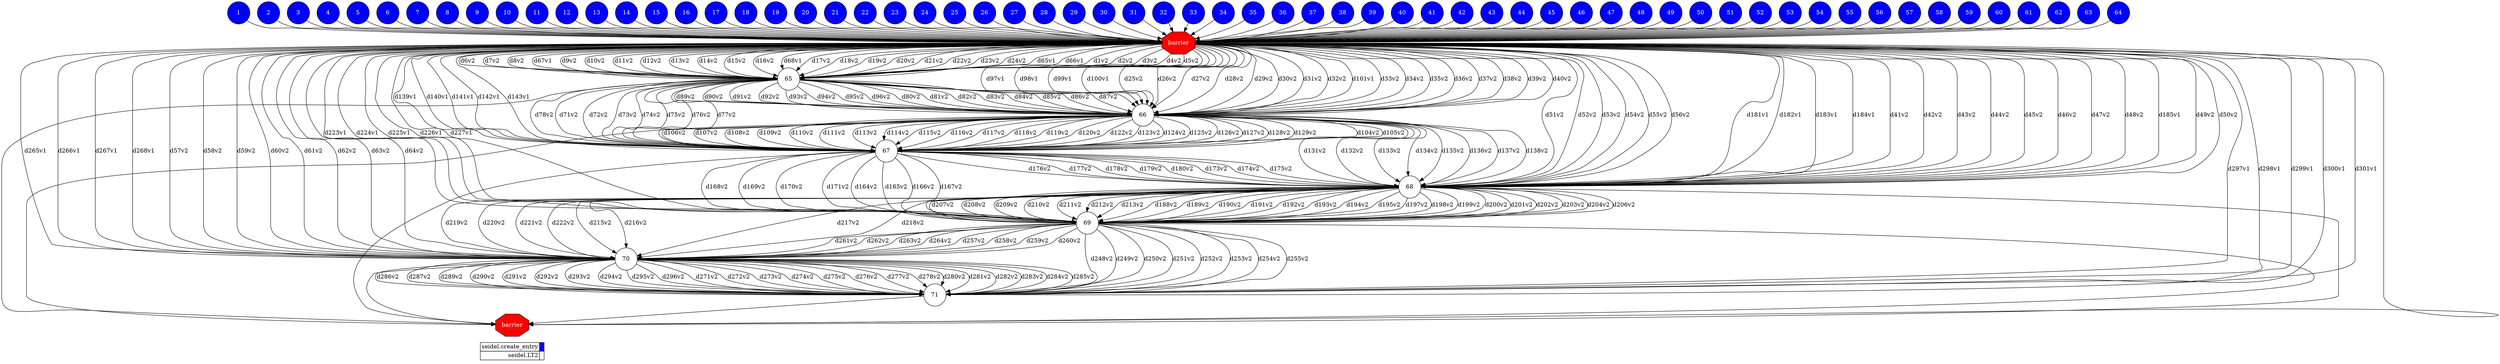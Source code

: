 digraph {
  rankdir=TB;
  labeljust="l";
  subgraph dependence_graph {
    ranksep=0.20;
    node[height=0.75];

1[shape=circle, style=filled fillcolor="#0000ff" fontcolor="#ffffff"];
2[shape=circle, style=filled fillcolor="#0000ff" fontcolor="#ffffff"];
3[shape=circle, style=filled fillcolor="#0000ff" fontcolor="#ffffff"];
4[shape=circle, style=filled fillcolor="#0000ff" fontcolor="#ffffff"];
5[shape=circle, style=filled fillcolor="#0000ff" fontcolor="#ffffff"];
6[shape=circle, style=filled fillcolor="#0000ff" fontcolor="#ffffff"];
7[shape=circle, style=filled fillcolor="#0000ff" fontcolor="#ffffff"];
8[shape=circle, style=filled fillcolor="#0000ff" fontcolor="#ffffff"];
9[shape=circle, style=filled fillcolor="#0000ff" fontcolor="#ffffff"];
10[shape=circle, style=filled fillcolor="#0000ff" fontcolor="#ffffff"];
11[shape=circle, style=filled fillcolor="#0000ff" fontcolor="#ffffff"];
12[shape=circle, style=filled fillcolor="#0000ff" fontcolor="#ffffff"];
13[shape=circle, style=filled fillcolor="#0000ff" fontcolor="#ffffff"];
14[shape=circle, style=filled fillcolor="#0000ff" fontcolor="#ffffff"];
15[shape=circle, style=filled fillcolor="#0000ff" fontcolor="#ffffff"];
16[shape=circle, style=filled fillcolor="#0000ff" fontcolor="#ffffff"];
17[shape=circle, style=filled fillcolor="#0000ff" fontcolor="#ffffff"];
18[shape=circle, style=filled fillcolor="#0000ff" fontcolor="#ffffff"];
19[shape=circle, style=filled fillcolor="#0000ff" fontcolor="#ffffff"];
20[shape=circle, style=filled fillcolor="#0000ff" fontcolor="#ffffff"];
21[shape=circle, style=filled fillcolor="#0000ff" fontcolor="#ffffff"];
22[shape=circle, style=filled fillcolor="#0000ff" fontcolor="#ffffff"];
23[shape=circle, style=filled fillcolor="#0000ff" fontcolor="#ffffff"];
24[shape=circle, style=filled fillcolor="#0000ff" fontcolor="#ffffff"];
25[shape=circle, style=filled fillcolor="#0000ff" fontcolor="#ffffff"];
26[shape=circle, style=filled fillcolor="#0000ff" fontcolor="#ffffff"];
27[shape=circle, style=filled fillcolor="#0000ff" fontcolor="#ffffff"];
28[shape=circle, style=filled fillcolor="#0000ff" fontcolor="#ffffff"];
29[shape=circle, style=filled fillcolor="#0000ff" fontcolor="#ffffff"];
30[shape=circle, style=filled fillcolor="#0000ff" fontcolor="#ffffff"];
31[shape=circle, style=filled fillcolor="#0000ff" fontcolor="#ffffff"];
32[shape=circle, style=filled fillcolor="#0000ff" fontcolor="#ffffff"];
33[shape=circle, style=filled fillcolor="#0000ff" fontcolor="#ffffff"];
34[shape=circle, style=filled fillcolor="#0000ff" fontcolor="#ffffff"];
35[shape=circle, style=filled fillcolor="#0000ff" fontcolor="#ffffff"];
36[shape=circle, style=filled fillcolor="#0000ff" fontcolor="#ffffff"];
37[shape=circle, style=filled fillcolor="#0000ff" fontcolor="#ffffff"];
38[shape=circle, style=filled fillcolor="#0000ff" fontcolor="#ffffff"];
39[shape=circle, style=filled fillcolor="#0000ff" fontcolor="#ffffff"];
40[shape=circle, style=filled fillcolor="#0000ff" fontcolor="#ffffff"];
41[shape=circle, style=filled fillcolor="#0000ff" fontcolor="#ffffff"];
42[shape=circle, style=filled fillcolor="#0000ff" fontcolor="#ffffff"];
43[shape=circle, style=filled fillcolor="#0000ff" fontcolor="#ffffff"];
44[shape=circle, style=filled fillcolor="#0000ff" fontcolor="#ffffff"];
45[shape=circle, style=filled fillcolor="#0000ff" fontcolor="#ffffff"];
46[shape=circle, style=filled fillcolor="#0000ff" fontcolor="#ffffff"];
47[shape=circle, style=filled fillcolor="#0000ff" fontcolor="#ffffff"];
48[shape=circle, style=filled fillcolor="#0000ff" fontcolor="#ffffff"];
49[shape=circle, style=filled fillcolor="#0000ff" fontcolor="#ffffff"];
50[shape=circle, style=filled fillcolor="#0000ff" fontcolor="#ffffff"];
51[shape=circle, style=filled fillcolor="#0000ff" fontcolor="#ffffff"];
52[shape=circle, style=filled fillcolor="#0000ff" fontcolor="#ffffff"];
53[shape=circle, style=filled fillcolor="#0000ff" fontcolor="#ffffff"];
54[shape=circle, style=filled fillcolor="#0000ff" fontcolor="#ffffff"];
55[shape=circle, style=filled fillcolor="#0000ff" fontcolor="#ffffff"];
56[shape=circle, style=filled fillcolor="#0000ff" fontcolor="#ffffff"];
57[shape=circle, style=filled fillcolor="#0000ff" fontcolor="#ffffff"];
58[shape=circle, style=filled fillcolor="#0000ff" fontcolor="#ffffff"];
59[shape=circle, style=filled fillcolor="#0000ff" fontcolor="#ffffff"];
60[shape=circle, style=filled fillcolor="#0000ff" fontcolor="#ffffff"];
61[shape=circle, style=filled fillcolor="#0000ff" fontcolor="#ffffff"];
62[shape=circle, style=filled fillcolor="#0000ff" fontcolor="#ffffff"];
63[shape=circle, style=filled fillcolor="#0000ff" fontcolor="#ffffff"];
64[shape=circle, style=filled fillcolor="#0000ff" fontcolor="#ffffff"];
Synchro1[label="barrier", shape=octagon, style=filled fillcolor="#ff0000" fontcolor="#FFFFFF"];
12 -> Synchro1;
59 -> Synchro1;
4 -> Synchro1;
47 -> Synchro1;
49 -> Synchro1;
62 -> Synchro1;
2 -> Synchro1;
9 -> Synchro1;
20 -> Synchro1;
46 -> Synchro1;
33 -> Synchro1;
56 -> Synchro1;
14 -> Synchro1;
1 -> Synchro1;
15 -> Synchro1;
61 -> Synchro1;
32 -> Synchro1;
50 -> Synchro1;
8 -> Synchro1;
64 -> Synchro1;
31 -> Synchro1;
48 -> Synchro1;
60 -> Synchro1;
7 -> Synchro1;
63 -> Synchro1;
10 -> Synchro1;
57 -> Synchro1;
11 -> Synchro1;
21 -> Synchro1;
45 -> Synchro1;
52 -> Synchro1;
53 -> Synchro1;
25 -> Synchro1;
38 -> Synchro1;
54 -> Synchro1;
5 -> Synchro1;
55 -> Synchro1;
17 -> Synchro1;
30 -> Synchro1;
35 -> Synchro1;
34 -> Synchro1;
16 -> Synchro1;
23 -> Synchro1;
28 -> Synchro1;
18 -> Synchro1;
19 -> Synchro1;
36 -> Synchro1;
13 -> Synchro1;
26 -> Synchro1;
37 -> Synchro1;
58 -> Synchro1;
29 -> Synchro1;
22 -> Synchro1;
27 -> Synchro1;
6 -> Synchro1;
3 -> Synchro1;
51 -> Synchro1;
41 -> Synchro1;
24 -> Synchro1;
42 -> Synchro1;
44 -> Synchro1;
39 -> Synchro1;
43 -> Synchro1;
40 -> Synchro1;
65[shape=circle, style=filled fillcolor="#ffffff" fontcolor="#000000"];
Synchro1 -> 65[ label="d65v1" ];
Synchro1 -> 65[ label="d66v1" ];
Synchro1 -> 65[ label="d1v2" ];
Synchro1 -> 65[ label="d2v2" ];
Synchro1 -> 65[ label="d3v2" ];
Synchro1 -> 65[ label="d4v2" ];
Synchro1 -> 65[ label="d5v2" ];
Synchro1 -> 65[ label="d6v2" ];
Synchro1 -> 65[ label="d7v2" ];
Synchro1 -> 65[ label="d8v2" ];
Synchro1 -> 65[ label="d67v1" ];
Synchro1 -> 65[ label="d9v2" ];
Synchro1 -> 65[ label="d10v2" ];
Synchro1 -> 65[ label="d11v2" ];
Synchro1 -> 65[ label="d12v2" ];
Synchro1 -> 65[ label="d13v2" ];
Synchro1 -> 65[ label="d14v2" ];
Synchro1 -> 65[ label="d15v2" ];
Synchro1 -> 65[ label="d16v2" ];
Synchro1 -> 65[ label="d68v1" ];
Synchro1 -> 65[ label="d17v2" ];
Synchro1 -> 65[ label="d18v2" ];
Synchro1 -> 65[ label="d19v2" ];
Synchro1 -> 65[ label="d20v2" ];
Synchro1 -> 65[ label="d21v2" ];
Synchro1 -> 65[ label="d22v2" ];
Synchro1 -> 65[ label="d23v2" ];
Synchro1 -> 65[ label="d24v2" ];
66[shape=circle, style=filled fillcolor="#ffffff" fontcolor="#000000"];
Synchro1 -> 66[ label="d97v1" ];
Synchro1 -> 66[ label="d98v1" ];
65 -> 66[ label="d80v2" ];
65 -> 66[ label="d81v2" ];
65 -> 66[ label="d82v2" ];
65 -> 66[ label="d83v2" ];
65 -> 66[ label="d84v2" ];
65 -> 66[ label="d85v2" ];
65 -> 66[ label="d86v2" ];
65 -> 66[ label="d87v2" ];
Synchro1 -> 66[ label="d99v1" ];
65 -> 66[ label="d89v2" ];
65 -> 66[ label="d90v2" ];
65 -> 66[ label="d91v2" ];
65 -> 66[ label="d92v2" ];
65 -> 66[ label="d93v2" ];
65 -> 66[ label="d94v2" ];
65 -> 66[ label="d95v2" ];
65 -> 66[ label="d96v2" ];
Synchro1 -> 66[ label="d100v1" ];
Synchro1 -> 66[ label="d25v2" ];
Synchro1 -> 66[ label="d26v2" ];
Synchro1 -> 66[ label="d27v2" ];
Synchro1 -> 66[ label="d28v2" ];
Synchro1 -> 66[ label="d29v2" ];
Synchro1 -> 66[ label="d30v2" ];
Synchro1 -> 66[ label="d31v2" ];
Synchro1 -> 66[ label="d32v2" ];
Synchro1 -> 66[ label="d101v1" ];
Synchro1 -> 66[ label="d33v2" ];
Synchro1 -> 66[ label="d34v2" ];
Synchro1 -> 66[ label="d35v2" ];
Synchro1 -> 66[ label="d36v2" ];
Synchro1 -> 66[ label="d37v2" ];
Synchro1 -> 66[ label="d38v2" ];
Synchro1 -> 66[ label="d39v2" ];
Synchro1 -> 66[ label="d40v2" ];
67[shape=circle, style=filled fillcolor="#ffffff" fontcolor="#000000"];
Synchro1 -> 67[ label="d139v1" ];
Synchro1 -> 67[ label="d140v1" ];
65 -> 67[ label="d71v2" ];
65 -> 67[ label="d72v2" ];
65 -> 67[ label="d73v2" ];
65 -> 67[ label="d74v2" ];
65 -> 67[ label="d75v2" ];
65 -> 67[ label="d76v2" ];
65 -> 67[ label="d77v2" ];
65 -> 67[ label="d78v2" ];
Synchro1 -> 67[ label="d141v1" ];
66 -> 67[ label="d104v2" ];
66 -> 67[ label="d105v2" ];
66 -> 67[ label="d106v2" ];
66 -> 67[ label="d107v2" ];
66 -> 67[ label="d108v2" ];
66 -> 67[ label="d109v2" ];
66 -> 67[ label="d110v2" ];
66 -> 67[ label="d111v2" ];
Synchro1 -> 67[ label="d142v1" ];
66 -> 67[ label="d113v2" ];
66 -> 67[ label="d114v2" ];
66 -> 67[ label="d115v2" ];
66 -> 67[ label="d116v2" ];
66 -> 67[ label="d117v2" ];
66 -> 67[ label="d118v2" ];
66 -> 67[ label="d119v2" ];
66 -> 67[ label="d120v2" ];
Synchro1 -> 67[ label="d143v1" ];
66 -> 67[ label="d122v2" ];
66 -> 67[ label="d123v2" ];
66 -> 67[ label="d124v2" ];
66 -> 67[ label="d125v2" ];
66 -> 67[ label="d126v2" ];
66 -> 67[ label="d127v2" ];
66 -> 67[ label="d128v2" ];
66 -> 67[ label="d129v2" ];
68[shape=circle, style=filled fillcolor="#ffffff" fontcolor="#000000"];
Synchro1 -> 68[ label="d181v1" ];
Synchro1 -> 68[ label="d182v1" ];
67 -> 68[ label="d173v2" ];
67 -> 68[ label="d174v2" ];
67 -> 68[ label="d175v2" ];
67 -> 68[ label="d176v2" ];
67 -> 68[ label="d177v2" ];
67 -> 68[ label="d178v2" ];
67 -> 68[ label="d179v2" ];
67 -> 68[ label="d180v2" ];
Synchro1 -> 68[ label="d183v1" ];
66 -> 68[ label="d131v2" ];
66 -> 68[ label="d132v2" ];
66 -> 68[ label="d133v2" ];
66 -> 68[ label="d134v2" ];
66 -> 68[ label="d135v2" ];
66 -> 68[ label="d136v2" ];
66 -> 68[ label="d137v2" ];
66 -> 68[ label="d138v2" ];
Synchro1 -> 68[ label="d184v1" ];
Synchro1 -> 68[ label="d41v2" ];
Synchro1 -> 68[ label="d42v2" ];
Synchro1 -> 68[ label="d43v2" ];
Synchro1 -> 68[ label="d44v2" ];
Synchro1 -> 68[ label="d45v2" ];
Synchro1 -> 68[ label="d46v2" ];
Synchro1 -> 68[ label="d47v2" ];
Synchro1 -> 68[ label="d48v2" ];
Synchro1 -> 68[ label="d185v1" ];
Synchro1 -> 68[ label="d49v2" ];
Synchro1 -> 68[ label="d50v2" ];
Synchro1 -> 68[ label="d51v2" ];
Synchro1 -> 68[ label="d52v2" ];
Synchro1 -> 68[ label="d53v2" ];
Synchro1 -> 68[ label="d54v2" ];
Synchro1 -> 68[ label="d55v2" ];
Synchro1 -> 68[ label="d56v2" ];
69[shape=circle, style=filled fillcolor="#ffffff" fontcolor="#000000"];
Synchro1 -> 69[ label="d223v1" ];
Synchro1 -> 69[ label="d224v1" ];
67 -> 69[ label="d164v2" ];
67 -> 69[ label="d165v2" ];
67 -> 69[ label="d166v2" ];
67 -> 69[ label="d167v2" ];
67 -> 69[ label="d168v2" ];
67 -> 69[ label="d169v2" ];
67 -> 69[ label="d170v2" ];
67 -> 69[ label="d171v2" ];
Synchro1 -> 69[ label="d225v1" ];
68 -> 69[ label="d188v2" ];
68 -> 69[ label="d189v2" ];
68 -> 69[ label="d190v2" ];
68 -> 69[ label="d191v2" ];
68 -> 69[ label="d192v2" ];
68 -> 69[ label="d193v2" ];
68 -> 69[ label="d194v2" ];
68 -> 69[ label="d195v2" ];
Synchro1 -> 69[ label="d226v1" ];
68 -> 69[ label="d197v2" ];
68 -> 69[ label="d198v2" ];
68 -> 69[ label="d199v2" ];
68 -> 69[ label="d200v2" ];
68 -> 69[ label="d201v2" ];
68 -> 69[ label="d202v2" ];
68 -> 69[ label="d203v2" ];
68 -> 69[ label="d204v2" ];
Synchro1 -> 69[ label="d227v1" ];
68 -> 69[ label="d206v2" ];
68 -> 69[ label="d207v2" ];
68 -> 69[ label="d208v2" ];
68 -> 69[ label="d209v2" ];
68 -> 69[ label="d210v2" ];
68 -> 69[ label="d211v2" ];
68 -> 69[ label="d212v2" ];
68 -> 69[ label="d213v2" ];
70[shape=circle, style=filled fillcolor="#ffffff" fontcolor="#000000"];
Synchro1 -> 70[ label="d265v1" ];
Synchro1 -> 70[ label="d266v1" ];
69 -> 70[ label="d257v2" ];
69 -> 70[ label="d258v2" ];
69 -> 70[ label="d259v2" ];
69 -> 70[ label="d260v2" ];
69 -> 70[ label="d261v2" ];
69 -> 70[ label="d262v2" ];
69 -> 70[ label="d263v2" ];
69 -> 70[ label="d264v2" ];
Synchro1 -> 70[ label="d267v1" ];
68 -> 70[ label="d215v2" ];
68 -> 70[ label="d216v2" ];
68 -> 70[ label="d217v2" ];
68 -> 70[ label="d218v2" ];
68 -> 70[ label="d219v2" ];
68 -> 70[ label="d220v2" ];
68 -> 70[ label="d221v2" ];
68 -> 70[ label="d222v2" ];
Synchro1 -> 70[ label="d268v1" ];
Synchro1 -> 70[ label="d57v2" ];
Synchro1 -> 70[ label="d58v2" ];
Synchro1 -> 70[ label="d59v2" ];
Synchro1 -> 70[ label="d60v2" ];
Synchro1 -> 70[ label="d61v2" ];
Synchro1 -> 70[ label="d62v2" ];
Synchro1 -> 70[ label="d63v2" ];
Synchro1 -> 70[ label="d64v2" ];
71[shape=circle, style=filled fillcolor="#ffffff" fontcolor="#000000"];
Synchro1 -> 71[ label="d297v1" ];
Synchro1 -> 71[ label="d298v1" ];
69 -> 71[ label="d248v2" ];
69 -> 71[ label="d249v2" ];
69 -> 71[ label="d250v2" ];
69 -> 71[ label="d251v2" ];
69 -> 71[ label="d252v2" ];
69 -> 71[ label="d253v2" ];
69 -> 71[ label="d254v2" ];
69 -> 71[ label="d255v2" ];
Synchro1 -> 71[ label="d299v1" ];
70 -> 71[ label="d271v2" ];
70 -> 71[ label="d272v2" ];
70 -> 71[ label="d273v2" ];
70 -> 71[ label="d274v2" ];
70 -> 71[ label="d275v2" ];
70 -> 71[ label="d276v2" ];
70 -> 71[ label="d277v2" ];
70 -> 71[ label="d278v2" ];
Synchro1 -> 71[ label="d300v1" ];
70 -> 71[ label="d280v2" ];
70 -> 71[ label="d281v2" ];
70 -> 71[ label="d282v2" ];
70 -> 71[ label="d283v2" ];
70 -> 71[ label="d284v2" ];
70 -> 71[ label="d285v2" ];
70 -> 71[ label="d286v2" ];
70 -> 71[ label="d287v2" ];
Synchro1 -> 71[ label="d301v1" ];
70 -> 71[ label="d289v2" ];
70 -> 71[ label="d290v2" ];
70 -> 71[ label="d291v2" ];
70 -> 71[ label="d292v2" ];
70 -> 71[ label="d293v2" ];
70 -> 71[ label="d294v2" ];
70 -> 71[ label="d295v2" ];
70 -> 71[ label="d296v2" ];
Synchro2[label="barrier", shape=octagon, style=filled fillcolor="#ff0000" fontcolor="#FFFFFF"];
Synchro1 -> Synchro2;
68 -> Synchro2;
67 -> Synchro2;
70 -> Synchro2;
69 -> Synchro2;
65 -> Synchro2;
66 -> Synchro2;
71 -> Synchro2;  }
  subgraph legend {
    rank=sink;
    node [shape=plaintext, height=0.75];
    ranksep=0.20;
    label = "Legend";
    key [label=<
      <table border="0" cellpadding="2" cellspacing="0" cellborder="1">
<tr>
<td align="right">seidel.create_entry</td>
<td bgcolor="#0000ff">&nbsp;</td>
</tr>
<tr>
<td align="right">seidel.LT2</td>
<td bgcolor="#ffffff">&nbsp;</td>
</tr>
      </table>
    >]
  }
}
